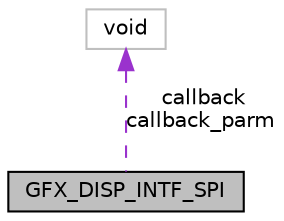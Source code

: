 digraph "GFX_DISP_INTF_SPI"
{
 // INTERACTIVE_SVG=YES
  edge [fontname="Helvetica",fontsize="10",labelfontname="Helvetica",labelfontsize="10"];
  node [fontname="Helvetica",fontsize="10",shape=record];
  Node1 [label="GFX_DISP_INTF_SPI",height=0.2,width=0.4,color="black", fillcolor="grey75", style="filled", fontcolor="black"];
  Node2 -> Node1 [dir="back",color="darkorchid3",fontsize="10",style="dashed",label=" callback\ncallback_parm" ,fontname="Helvetica"];
  Node2 [label="void",height=0.2,width=0.4,color="grey75", fillcolor="white", style="filled"];
}
